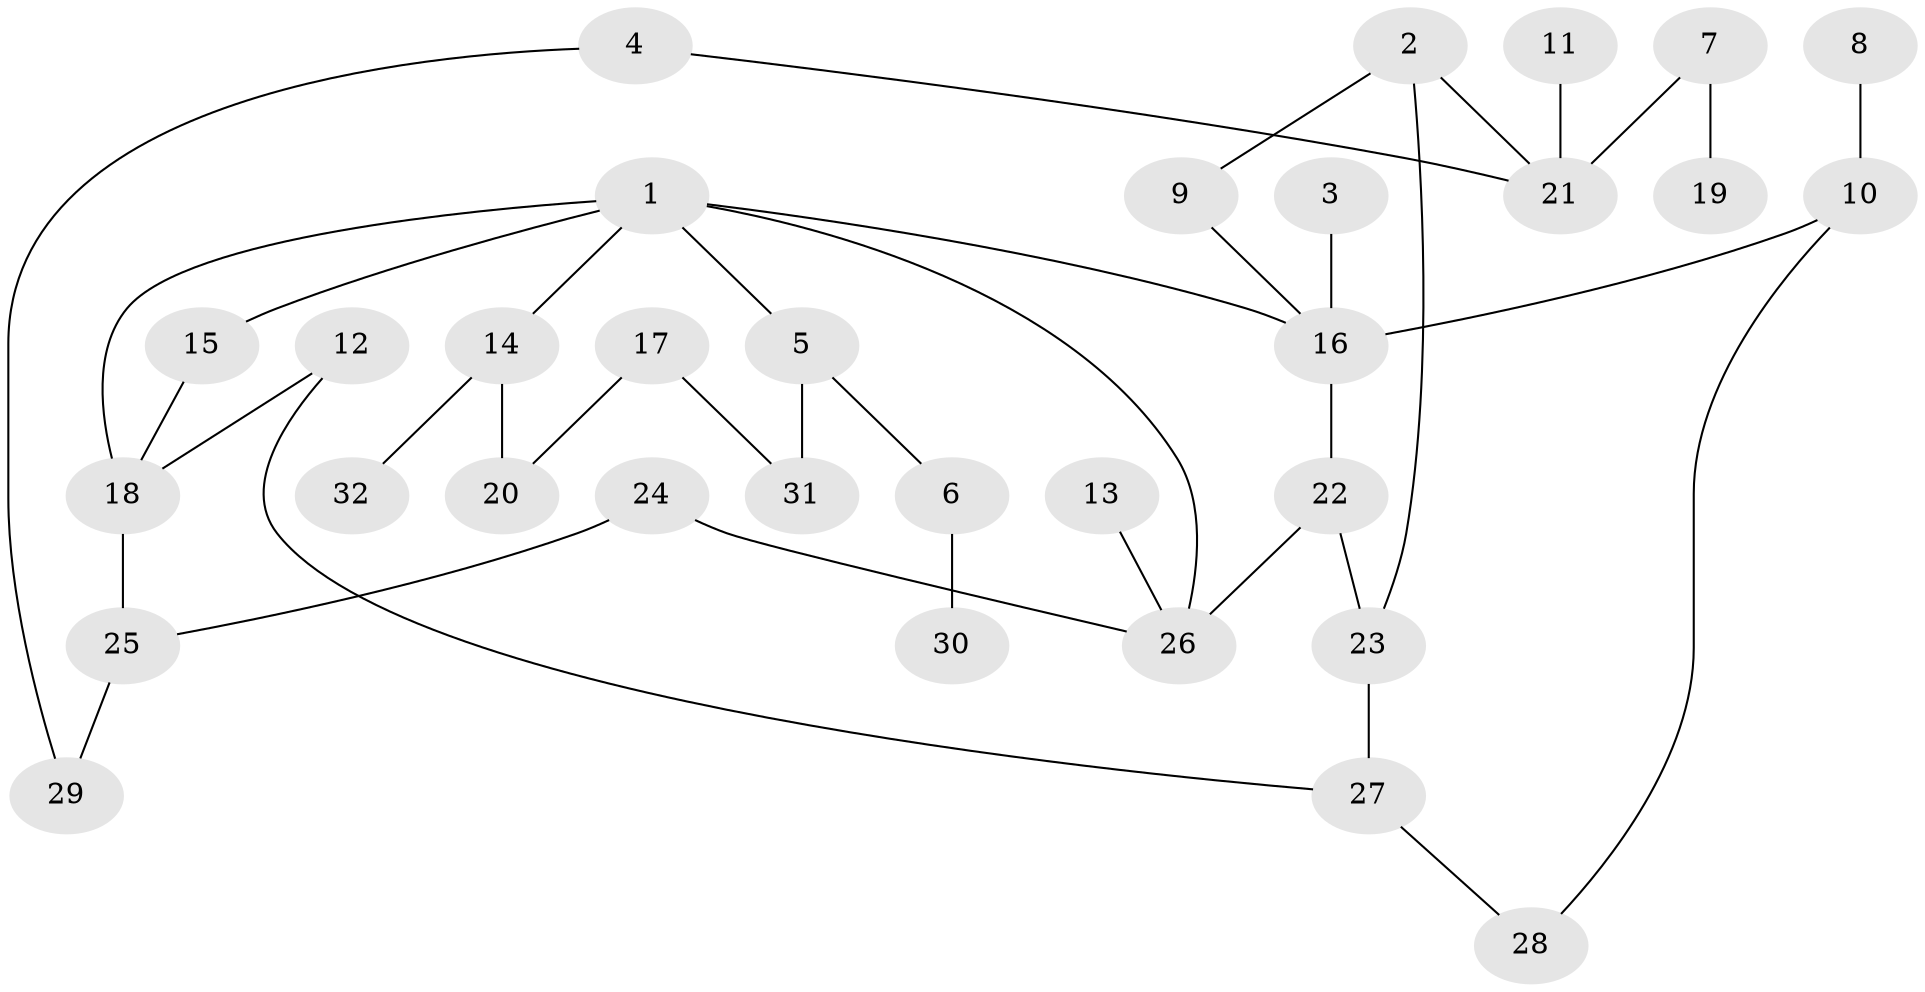 // original degree distribution, {6: 0.0125, 2: 0.2625, 7: 0.0125, 5: 0.0375, 1: 0.4, 4: 0.075, 3: 0.2}
// Generated by graph-tools (version 1.1) at 2025/36/03/04/25 23:36:05]
// undirected, 32 vertices, 39 edges
graph export_dot {
  node [color=gray90,style=filled];
  1;
  2;
  3;
  4;
  5;
  6;
  7;
  8;
  9;
  10;
  11;
  12;
  13;
  14;
  15;
  16;
  17;
  18;
  19;
  20;
  21;
  22;
  23;
  24;
  25;
  26;
  27;
  28;
  29;
  30;
  31;
  32;
  1 -- 5 [weight=1.0];
  1 -- 14 [weight=1.0];
  1 -- 15 [weight=1.0];
  1 -- 16 [weight=1.0];
  1 -- 18 [weight=1.0];
  1 -- 26 [weight=1.0];
  2 -- 9 [weight=1.0];
  2 -- 21 [weight=1.0];
  2 -- 23 [weight=1.0];
  3 -- 16 [weight=1.0];
  4 -- 21 [weight=1.0];
  4 -- 29 [weight=1.0];
  5 -- 6 [weight=1.0];
  5 -- 31 [weight=1.0];
  6 -- 30 [weight=1.0];
  7 -- 19 [weight=1.0];
  7 -- 21 [weight=1.0];
  8 -- 10 [weight=1.0];
  9 -- 16 [weight=1.0];
  10 -- 16 [weight=1.0];
  10 -- 28 [weight=1.0];
  11 -- 21 [weight=1.0];
  12 -- 18 [weight=1.0];
  12 -- 27 [weight=1.0];
  13 -- 26 [weight=1.0];
  14 -- 20 [weight=1.0];
  14 -- 32 [weight=1.0];
  15 -- 18 [weight=1.0];
  16 -- 22 [weight=1.0];
  17 -- 20 [weight=1.0];
  17 -- 31 [weight=1.0];
  18 -- 25 [weight=1.0];
  22 -- 23 [weight=1.0];
  22 -- 26 [weight=1.0];
  23 -- 27 [weight=1.0];
  24 -- 25 [weight=1.0];
  24 -- 26 [weight=1.0];
  25 -- 29 [weight=1.0];
  27 -- 28 [weight=1.0];
}

